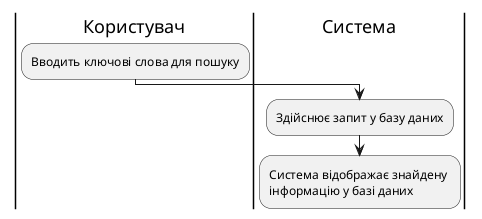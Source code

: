 @startuml
    |Користувач|
    :Вводить ключові слова для пошуку;
    |Система|
    :Здійснює запит у базу даних;
    |Система|
    :Система відображає знайдену \nінформацію у базі даних;
@enduml
